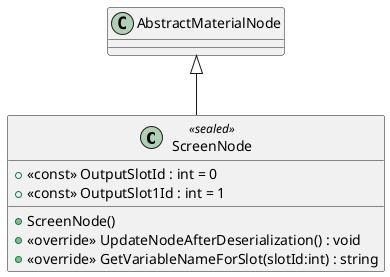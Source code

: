 @startuml
class ScreenNode <<sealed>> {
    + <<const>> OutputSlotId : int = 0
    + <<const>> OutputSlot1Id : int = 1
    + ScreenNode()
    + <<override>> UpdateNodeAfterDeserialization() : void
    + <<override>> GetVariableNameForSlot(slotId:int) : string
}
AbstractMaterialNode <|-- ScreenNode
@enduml
